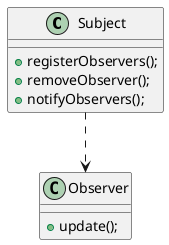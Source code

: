 @startuml


class Subject{
    +registerObservers();
    +removeObserver();
    +notifyObservers();
}

class Observer{
    +update();
}

Subject ..> Observer

@enduml